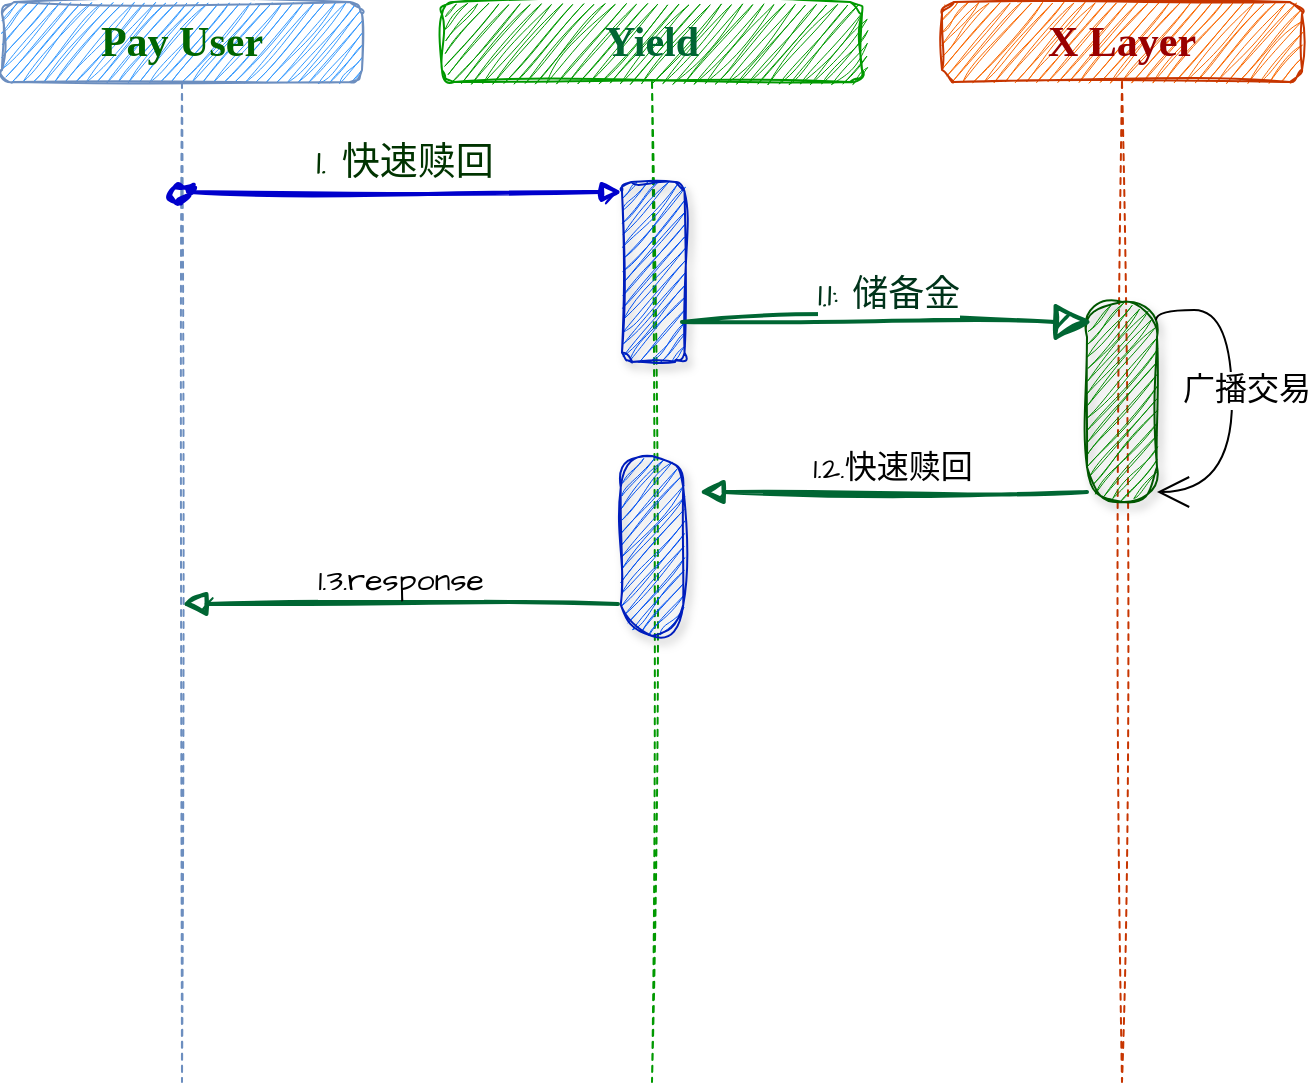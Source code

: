 <mxfile version="27.1.6">
  <diagram name="第 1 页" id="j1TzuLuGr58YibAGpSaS">
    <mxGraphModel dx="2104" dy="924" grid="0" gridSize="1" guides="1" tooltips="1" connect="1" arrows="1" fold="1" page="0" pageScale="1" pageWidth="827" pageHeight="1169" math="0" shadow="0">
      <root>
        <mxCell id="0" />
        <mxCell id="1" parent="0" />
        <mxCell id="IqrCXrtKxaEDs8SVGuVz-1" value="&lt;font style=&quot;color: rgb(0, 102, 0);&quot;&gt;Pay User&lt;/font&gt;" style="shape=umlLifeline;perimeter=lifelinePerimeter;whiteSpace=wrap;html=1;container=1;dropTarget=0;collapsible=0;recursiveResize=0;outlineConnect=0;portConstraint=eastwest;newEdgeStyle={&quot;curved&quot;:0,&quot;rounded&quot;:0};fontFamily=Comic Sans MS;sketch=1;curveFitting=1;jiggle=2;rounded=1;fillColor=#3399FF;strokeColor=#6c8ebf;fontSize=21;fontStyle=1" parent="1" vertex="1">
          <mxGeometry x="-10" width="180" height="540" as="geometry" />
        </mxCell>
        <mxCell id="IqrCXrtKxaEDs8SVGuVz-6" value="&lt;font style=&quot;color: rgb(0, 102, 51);&quot;&gt;Yield&lt;/font&gt;" style="shape=umlLifeline;perimeter=lifelinePerimeter;whiteSpace=wrap;html=1;container=1;dropTarget=0;collapsible=0;recursiveResize=0;outlineConnect=0;portConstraint=eastwest;newEdgeStyle={&quot;curved&quot;:0,&quot;rounded&quot;:0};fontFamily=Comic Sans MS;sketch=1;curveFitting=1;jiggle=2;rounded=1;fillColor=#009900;strokeColor=#009900;fontSize=21;fontStyle=1" parent="1" vertex="1">
          <mxGeometry x="210" width="210" height="540" as="geometry" />
        </mxCell>
        <mxCell id="IqrCXrtKxaEDs8SVGuVz-7" value="" style="html=1;points=[[0,0,0,0,5],[0,1,0,0,-5],[1,0,0,0,5],[1,1,0,0,-5]];perimeter=orthogonalPerimeter;outlineConnect=0;targetShapes=umlLifeline;portConstraint=eastwest;newEdgeStyle={&quot;curved&quot;:0,&quot;rounded&quot;:0};fontFamily=Architects Daughter;fontSource=https%3A%2F%2Ffonts.googleapis.com%2Fcss%3Ffamily%3DArchitects%2BDaughter;fillColor=#0050ef;strokeColor=#001DBC;fontColor=#ffffff;sketch=1;curveFitting=1;jiggle=2;rounded=1;shadow=1;" parent="IqrCXrtKxaEDs8SVGuVz-6" vertex="1">
          <mxGeometry x="90" y="90" width="31.25" height="90" as="geometry" />
        </mxCell>
        <mxCell id="s2lKYzKS0piqkQgpG3lQ-5" value="" style="html=1;points=[[0,0,0,0,5],[0,1,0,0,-5],[1,0,0,0,5],[1,1,0,0,-5]];perimeter=orthogonalPerimeter;outlineConnect=0;targetShapes=umlLifeline;portConstraint=eastwest;newEdgeStyle={&quot;curved&quot;:0,&quot;rounded&quot;:0};fontFamily=Architects Daughter;fontSource=https%3A%2F%2Ffonts.googleapis.com%2Fcss%3Ffamily%3DArchitects%2BDaughter;fillColor=#0050ef;strokeColor=#001DBC;fontColor=#ffffff;sketch=1;curveFitting=1;jiggle=2;rounded=1;shadow=1;arcSize=50;" vertex="1" parent="IqrCXrtKxaEDs8SVGuVz-6">
          <mxGeometry x="89.38" y="227" width="31.25" height="90" as="geometry" />
        </mxCell>
        <mxCell id="IqrCXrtKxaEDs8SVGuVz-8" value="&lt;font style=&quot;font-size: 19px; color: rgb(0, 51, 0);&quot;&gt;1. 快速赎回&lt;/font&gt;" style="html=1;verticalAlign=bottom;startArrow=oval;endArrow=block;startSize=8;curved=0;rounded=0;entryX=0;entryY=0;entryDx=0;entryDy=5;fontFamily=Architects Daughter;fontSource=https%3A%2F%2Ffonts.googleapis.com%2Fcss%3Ffamily%3DArchitects%2BDaughter;fontSize=16;sourcePerimeterSpacing=8;targetPerimeterSpacing=8;strokeColor=#0000CC;strokeWidth=2;sketch=1;curveFitting=1;jiggle=2;" parent="1" source="IqrCXrtKxaEDs8SVGuVz-1" target="IqrCXrtKxaEDs8SVGuVz-7" edge="1">
          <mxGeometry x="0.003" relative="1" as="geometry">
            <mxPoint x="150" y="215" as="sourcePoint" />
            <mxPoint as="offset" />
          </mxGeometry>
        </mxCell>
        <mxCell id="IqrCXrtKxaEDs8SVGuVz-9" value="&lt;font style=&quot;color: rgb(153, 0, 0);&quot;&gt;X Layer&lt;/font&gt;" style="shape=umlLifeline;perimeter=lifelinePerimeter;whiteSpace=wrap;html=1;container=1;dropTarget=0;collapsible=0;recursiveResize=0;outlineConnect=0;portConstraint=eastwest;newEdgeStyle={&quot;curved&quot;:0,&quot;rounded&quot;:0};fontFamily=Comic Sans MS;sketch=1;curveFitting=1;jiggle=2;rounded=1;fillColor=#fa6800;strokeColor=#C73500;fontSize=21;fontStyle=1;fontColor=#000000;" parent="1" vertex="1">
          <mxGeometry x="460" width="180" height="540" as="geometry" />
        </mxCell>
        <mxCell id="IqrCXrtKxaEDs8SVGuVz-11" value="" style="html=1;points=[[0,0,0,0,5],[0,1,0,0,-5],[1,0,0,0,5],[1,1,0,0,-5]];perimeter=orthogonalPerimeter;outlineConnect=0;targetShapes=umlLifeline;portConstraint=eastwest;newEdgeStyle={&quot;curved&quot;:0,&quot;rounded&quot;:0};fontFamily=Architects Daughter;fontSource=https%3A%2F%2Ffonts.googleapis.com%2Fcss%3Ffamily%3DArchitects%2BDaughter;fillColor=#008a00;fontColor=#ffffff;strokeColor=#005700;sketch=1;curveFitting=1;jiggle=2;shadow=1;rounded=1;arcSize=50;labelBackgroundColor=none;textShadow=1;glass=0;" parent="IqrCXrtKxaEDs8SVGuVz-9" vertex="1">
          <mxGeometry x="72.5" y="150" width="35" height="100" as="geometry" />
        </mxCell>
        <mxCell id="IqrCXrtKxaEDs8SVGuVz-12" value="&lt;font color=&quot;#00331a&quot;&gt;&lt;span style=&quot;font-size: 18px;&quot;&gt;1.1: 储备金&lt;/span&gt;&lt;/font&gt;" style="html=1;verticalAlign=bottom;endArrow=block;curved=0;rounded=0;entryX=0;entryY=0;entryDx=0;entryDy=5;fontFamily=Architects Daughter;fontSource=https%3A%2F%2Ffonts.googleapis.com%2Fcss%3Ffamily%3DArchitects%2BDaughter;fontSize=16;startSize=14;endSize=14;sourcePerimeterSpacing=8;targetPerimeterSpacing=8;strokeColor=#006633;strokeWidth=2;sketch=1;curveFitting=1;jiggle=2;shadow=0;" parent="1" edge="1">
          <mxGeometry x="0.005" relative="1" as="geometry">
            <mxPoint x="330" y="160" as="sourcePoint" />
            <mxPoint x="535" y="160" as="targetPoint" />
            <mxPoint as="offset" />
          </mxGeometry>
        </mxCell>
        <mxCell id="IqrCXrtKxaEDs8SVGuVz-13" value="1.2.快速赎回" style="html=1;verticalAlign=bottom;endArrow=block;endSize=8;curved=0;rounded=1;exitX=0;exitY=1;exitDx=0;exitDy=-5;fontFamily=Architects Daughter;fontSource=https%3A%2F%2Ffonts.googleapis.com%2Fcss%3Ffamily%3DArchitects%2BDaughter;fontSize=16;sourcePerimeterSpacing=8;targetPerimeterSpacing=8;strokeColor=#006633;strokeWidth=2;sketch=1;curveFitting=1;jiggle=2;endFill=1;" parent="1" source="IqrCXrtKxaEDs8SVGuVz-11" target="s2lKYzKS0piqkQgpG3lQ-5" edge="1">
          <mxGeometry x="0.004" relative="1" as="geometry">
            <mxPoint x="366" y="245" as="targetPoint" />
            <mxPoint as="offset" />
          </mxGeometry>
        </mxCell>
        <mxCell id="s2lKYzKS0piqkQgpG3lQ-6" value="1.3.response" style="html=1;verticalAlign=bottom;endArrow=block;endSize=8;curved=0;rounded=1;exitX=0;exitY=1;exitDx=0;exitDy=-5;fontFamily=Architects Daughter;fontSource=https%3A%2F%2Ffonts.googleapis.com%2Fcss%3Ffamily%3DArchitects%2BDaughter;fontSize=16;sourcePerimeterSpacing=8;targetPerimeterSpacing=8;strokeColor=#006633;strokeWidth=2;sketch=1;curveFitting=1;jiggle=2;endFill=1;" edge="1" parent="1" target="IqrCXrtKxaEDs8SVGuVz-1">
          <mxGeometry x="0.004" relative="1" as="geometry">
            <mxPoint x="104" y="301" as="targetPoint" />
            <mxPoint as="offset" />
            <mxPoint x="298" y="301" as="sourcePoint" />
          </mxGeometry>
        </mxCell>
        <mxCell id="s2lKYzKS0piqkQgpG3lQ-7" value="" style="edgeStyle=orthogonalEdgeStyle;orthogonalLoop=1;jettySize=auto;html=1;rounded=0;fontFamily=Architects Daughter;fontSource=https%3A%2F%2Ffonts.googleapis.com%2Fcss%3Ffamily%3DArchitects%2BDaughter;fontSize=16;startSize=14;endArrow=open;endSize=14;sourcePerimeterSpacing=8;targetPerimeterSpacing=8;curved=1;entryX=1;entryY=1;entryDx=0;entryDy=-5;entryPerimeter=0;" edge="1" parent="1" target="IqrCXrtKxaEDs8SVGuVz-11">
          <mxGeometry width="140" relative="1" as="geometry">
            <mxPoint x="567" y="159" as="sourcePoint" />
            <mxPoint x="707" y="159" as="targetPoint" />
            <Array as="points">
              <mxPoint x="567" y="154" />
              <mxPoint x="605" y="154" />
              <mxPoint x="605" y="245" />
            </Array>
          </mxGeometry>
        </mxCell>
        <mxCell id="s2lKYzKS0piqkQgpG3lQ-8" value="广播交易" style="edgeLabel;html=1;align=center;verticalAlign=middle;resizable=0;points=[];fontSize=16;fontFamily=Architects Daughter;fontSource=https%3A%2F%2Ffonts.googleapis.com%2Fcss%3Ffamily%3DArchitects%2BDaughter;" vertex="1" connectable="0" parent="s2lKYzKS0piqkQgpG3lQ-7">
          <mxGeometry x="-0.67" y="-1" relative="1" as="geometry">
            <mxPoint x="21" y="39" as="offset" />
          </mxGeometry>
        </mxCell>
      </root>
    </mxGraphModel>
  </diagram>
</mxfile>
